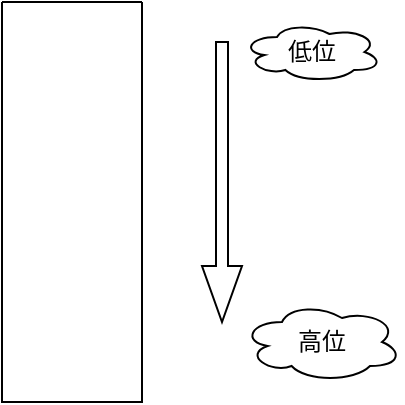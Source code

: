 <mxfile version="14.8.0" type="github">
  <diagram id="N6EXAPugcFNJGryoLqMv" name="Page-1">
    <mxGraphModel dx="780" dy="846" grid="1" gridSize="10" guides="1" tooltips="1" connect="1" arrows="1" fold="1" page="1" pageScale="1" pageWidth="827" pageHeight="1169" math="0" shadow="0">
      <root>
        <mxCell id="0" />
        <mxCell id="1" parent="0" />
        <mxCell id="xK8btJ-nqeLvk-TRccek-5" value="" style="shape=singleArrow;direction=north;whiteSpace=wrap;html=1;rotation=-180;" vertex="1" parent="1">
          <mxGeometry x="340" y="190" width="20" height="140" as="geometry" />
        </mxCell>
        <mxCell id="xK8btJ-nqeLvk-TRccek-9" value="" style="swimlane;startSize=0;" vertex="1" parent="1">
          <mxGeometry x="240" y="170" width="70" height="200" as="geometry" />
        </mxCell>
        <mxCell id="xK8btJ-nqeLvk-TRccek-11" value="高位" style="ellipse;shape=cloud;whiteSpace=wrap;html=1;" vertex="1" parent="1">
          <mxGeometry x="360" y="320" width="80" height="40" as="geometry" />
        </mxCell>
        <mxCell id="xK8btJ-nqeLvk-TRccek-12" value="低位" style="ellipse;shape=cloud;whiteSpace=wrap;html=1;" vertex="1" parent="1">
          <mxGeometry x="360" y="180" width="70" height="30" as="geometry" />
        </mxCell>
      </root>
    </mxGraphModel>
  </diagram>
</mxfile>

